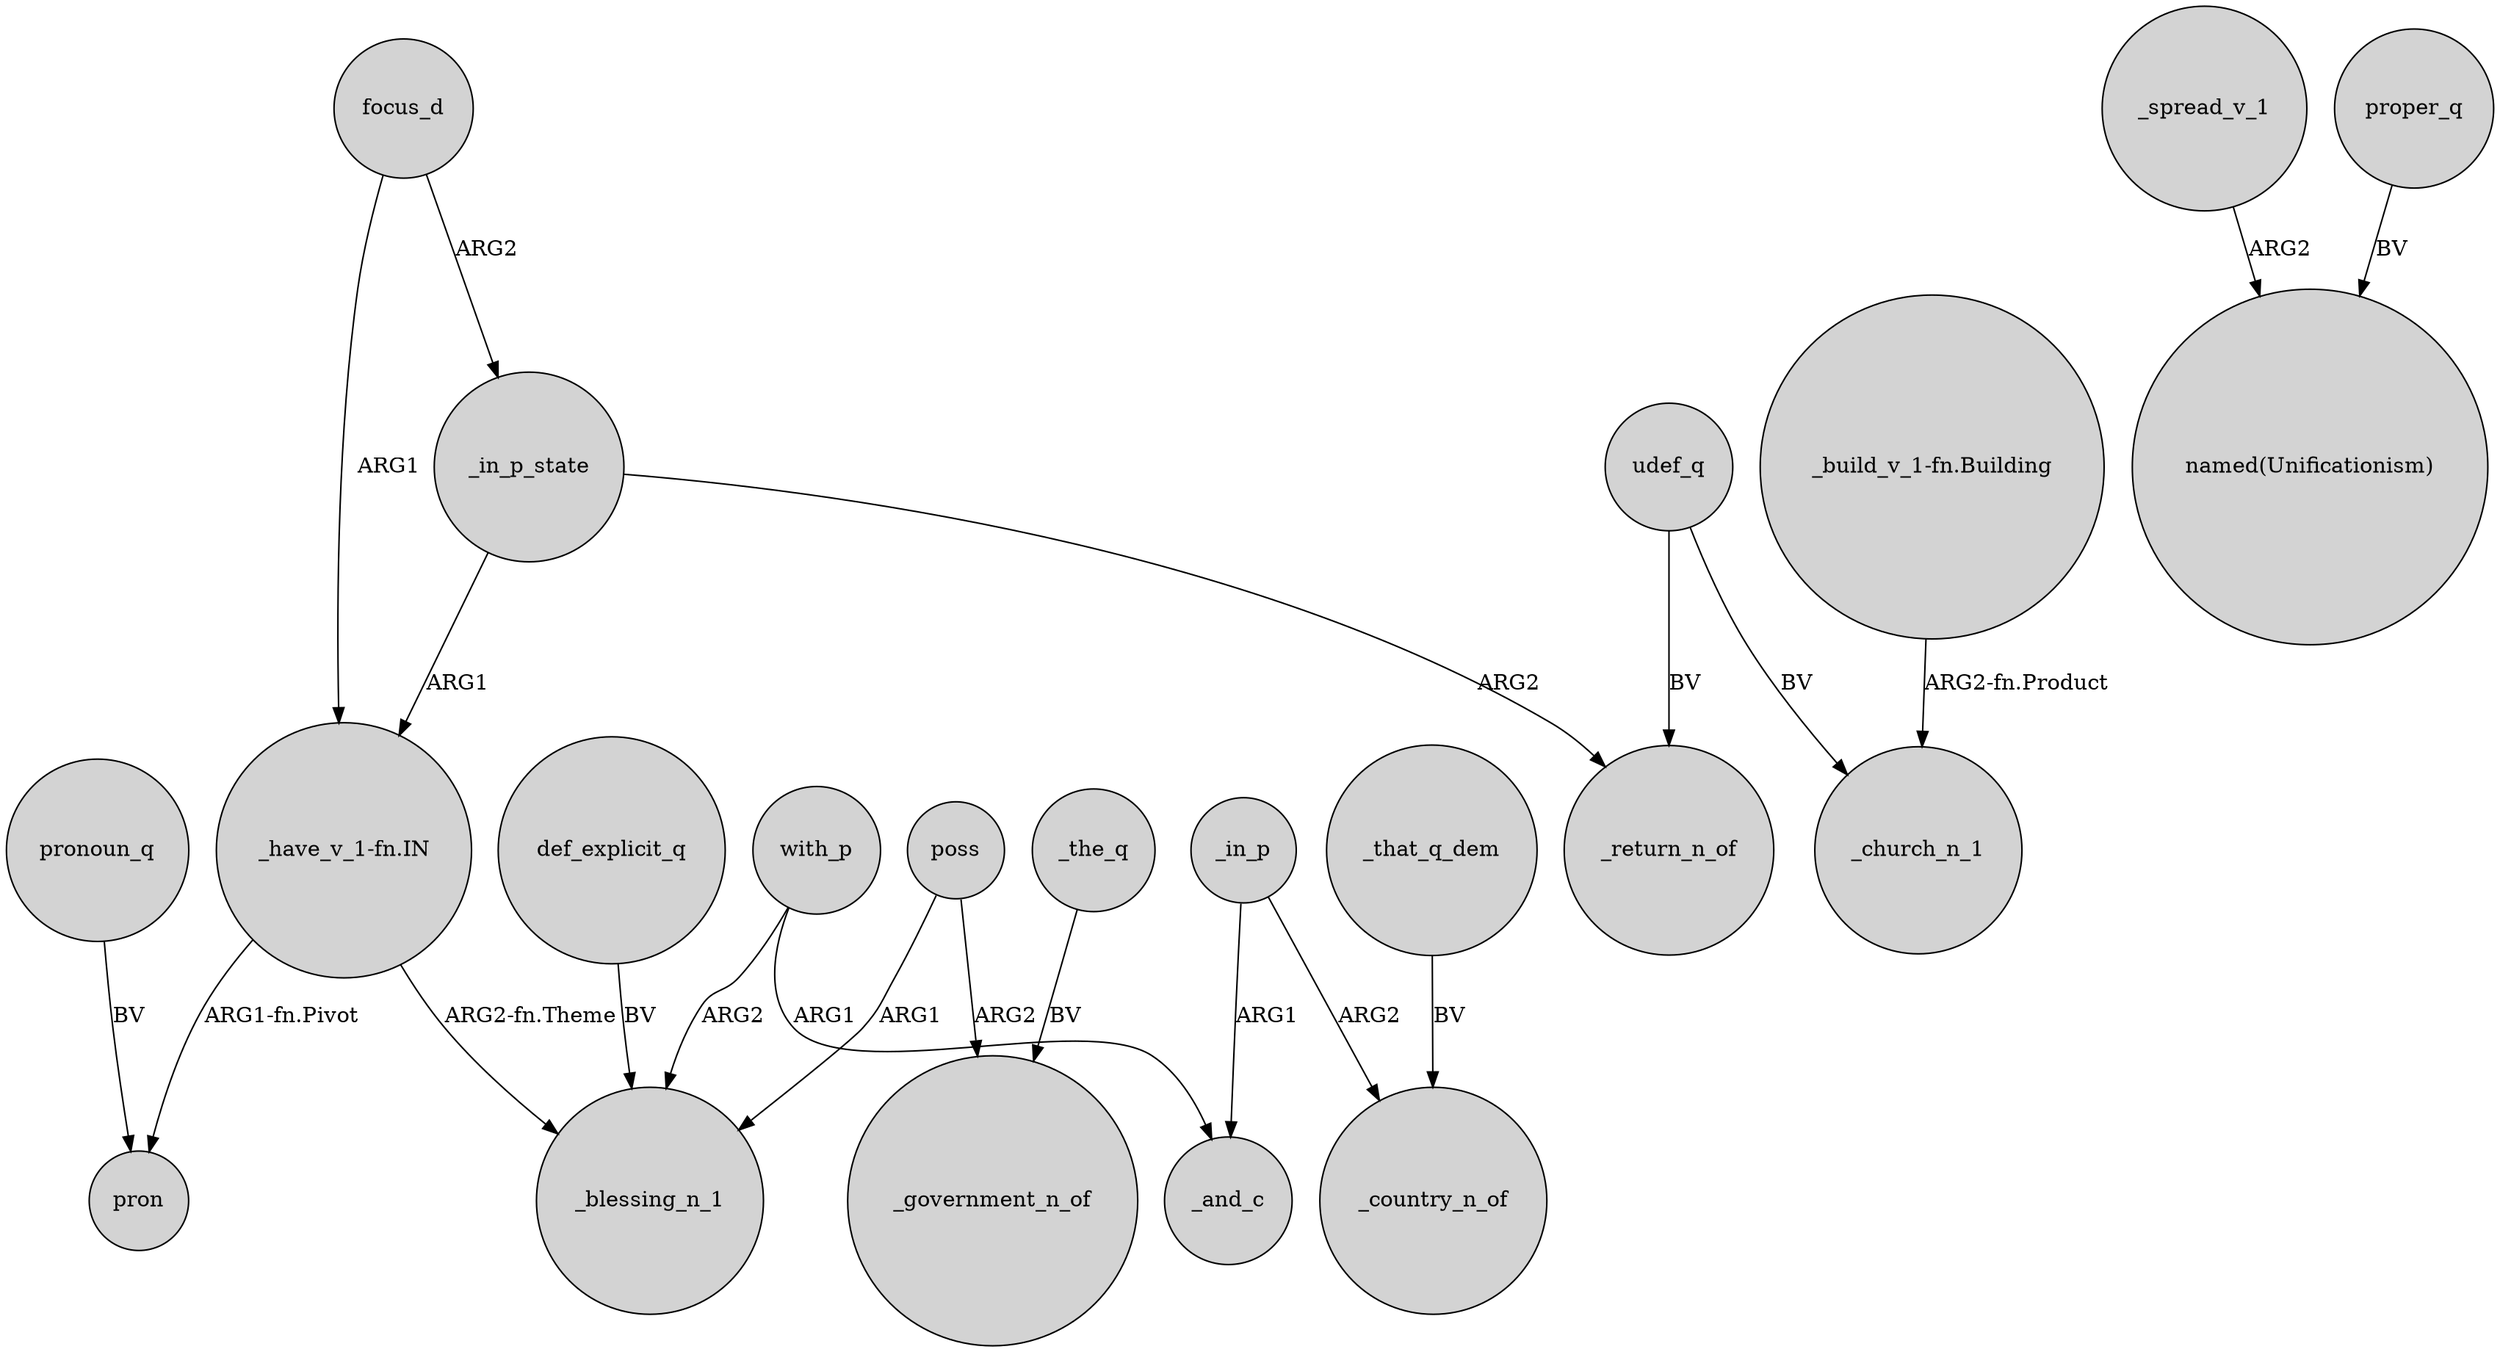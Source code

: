 digraph {
	node [shape=circle style=filled]
	focus_d -> "_have_v_1-fn.IN" [label=ARG1]
	_that_q_dem -> _country_n_of [label=BV]
	_spread_v_1 -> "named(Unificationism)" [label=ARG2]
	udef_q -> _return_n_of [label=BV]
	focus_d -> _in_p_state [label=ARG2]
	_in_p_state -> "_have_v_1-fn.IN" [label=ARG1]
	_in_p -> _country_n_of [label=ARG2]
	"_have_v_1-fn.IN" -> pron [label="ARG1-fn.Pivot"]
	poss -> _blessing_n_1 [label=ARG1]
	pronoun_q -> pron [label=BV]
	_in_p -> _and_c [label=ARG1]
	proper_q -> "named(Unificationism)" [label=BV]
	def_explicit_q -> _blessing_n_1 [label=BV]
	_in_p_state -> _return_n_of [label=ARG2]
	_the_q -> _government_n_of [label=BV]
	"_have_v_1-fn.IN" -> _blessing_n_1 [label="ARG2-fn.Theme"]
	udef_q -> _church_n_1 [label=BV]
	with_p -> _blessing_n_1 [label=ARG2]
	"_build_v_1-fn.Building" -> _church_n_1 [label="ARG2-fn.Product"]
	poss -> _government_n_of [label=ARG2]
	with_p -> _and_c [label=ARG1]
}
